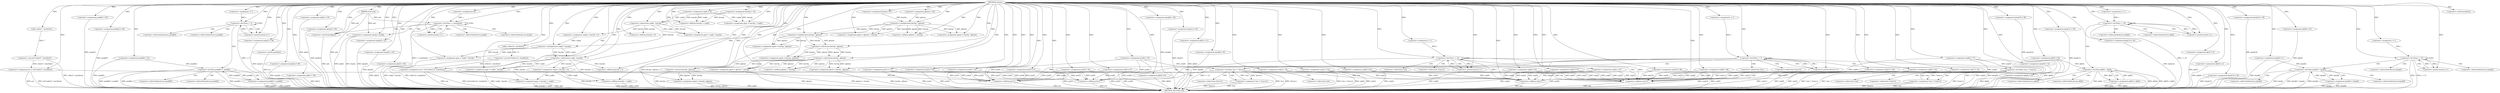 digraph nvhwzc {  
"6733061586904256361" [label = "(METHOD,nvhwzc)" ]
"6733061586904256863" [label = "(METHOD_RETURN,void)" ]
"6733061586904256362" [label = "(PARAM,char* psb)" ]
"6733061586904256369" [label = "(<operator>.assignment,lajrq[0] = 1)" ]
"6733061586904256375" [label = "(<operator>.assignment,voqhh = 22)" ]
"6733061586904256379" [label = "(<operator>.assignment,hoychjt = 34)" ]
"6733061586904256383" [label = "(<operator>.assignment,bmvhg = 65)" ]
"6733061586904256386" [label = "(<operator>.assignment,jcio = (int*)calloc(7, sizeof(int)))" ]
"6733061586904256388" [label = "(<operator>.cast,(int*)calloc(7, sizeof(int)))" ]
"6733061586904256390" [label = "(calloc,calloc(7, sizeof(int)))" ]
"6733061586904256392" [label = "(<operator>.sizeOf,sizeof(int))" ]
"6733061586904256394" [label = "(<operator>.assignment,pnakl[0] = 55)" ]
"6733061586904256399" [label = "(<operator>.assignment,pnakl[1] = 85)" ]
"6733061586904256406" [label = "(<operator>.assignment,pnakl[2] = 80)" ]
"6733061586904256411" [label = "(<operator>.assignment,qlh[0] = 92)" ]
"6733061586904256418" [label = "(<operator>.assignment,i = 1)" ]
"6733061586904256421" [label = "(<operator>.lessThan,i < 3)" ]
"6733061586904256424" [label = "(<operator>.postIncrement,i++)" ]
"6733061586904256428" [label = "(<operator>.lessThan,pnakl[0] < pnakl[i])" ]
"6733061586904256436" [label = "(<operator>.assignment,pnakl[0] = pnakl[i])" ]
"6733061586904256443" [label = "(<operator>.assignment,qygr = hoychjt + voqhh)" ]
"6733061586904256445" [label = "(<operator>.addition,hoychjt + voqhh)" ]
"6733061586904256448" [label = "(<operator>.assignment,lajrq[1] = 94)" ]
"6733061586904256454" [label = "(<operator>.assignment,jcio[0] = 35)" ]
"6733061586904256460" [label = "(<operator>.assignment,qjhoion = 20)" ]
"6733061586904256463" [label = "(<operator>.assignment,uwj = (int*)calloc(12, sizeof(int)))" ]
"6733061586904256465" [label = "(<operator>.cast,(int*)calloc(12, sizeof(int)))" ]
"6733061586904256467" [label = "(calloc,calloc(12, sizeof(int)))" ]
"6733061586904256469" [label = "(<operator>.sizeOf,sizeof(int))" ]
"6733061586904256471" [label = "(<operator>.assignment,qygr = voqhh - hoychjt)" ]
"6733061586904256473" [label = "(<operator>.subtraction,voqhh - hoychjt)" ]
"6733061586904256476" [label = "(<operator>.assignment,uwj[0] = 77)" ]
"6733061586904256482" [label = "(<operator>.assignment,lajrq[2] = 90)" ]
"6733061586904256487" [label = "(<operator>.assignment,qlh[1] = 38)" ]
"6733061586904256492" [label = "(<operator>.assignment,qlh[2] = 10)" ]
"6733061586904256497" [label = "(<operator>.assignment,uwj[1] = 22)" ]
"6733061586904256502" [label = "(<operator>.assignment,lajrq[3] = 94)" ]
"6733061586904256507" [label = "(<operator>.assignment,uwj[2] = 61)" ]
"6733061586904256512" [label = "(<operator>.assignment,jcio[1] = 17)" ]
"6733061586904256518" [label = "(<operator>.assignment,i=0)" ]
"6733061586904256521" [label = "(<operator>.lessThan,i < sizeof(psb))" ]
"6733061586904256523" [label = "(<operator>.sizeOf,sizeof(psb))" ]
"6733061586904256525" [label = "(<operator>.postIncrement,i++)" ]
"6733061586904256528" [label = "(<operator>.assignment,dcju[i] = psb[i])" ]
"6733061586904256535" [label = "(<operator>.assignment,lajrq[4] = 23)" ]
"6733061586904256540" [label = "(<operator>.assignment,lajrq[5] = 43)" ]
"6733061586904256545" [label = "(<operator>.assignment,jcio[2] = 95)" ]
"6733061586904256550" [label = "(<operator>.assignment,voqhh = hoychjt + 6)" ]
"6733061586904256552" [label = "(<operator>.addition,hoychjt + 6)" ]
"6733061586904256555" [label = "(<operator>.assignment,uwj[3] = 18)" ]
"6733061586904256560" [label = "(<operator>.assignment,qygr = voqhh * hoychjt)" ]
"6733061586904256562" [label = "(<operator>.multiplication,voqhh * hoychjt)" ]
"6733061586904256565" [label = "(<operator>.assignment,qlh[3] = 46)" ]
"6733061586904256570" [label = "(<operator>.assignment,agmb = bmvhg * qjhoion)" ]
"6733061586904256572" [label = "(<operator>.multiplication,bmvhg * qjhoion)" ]
"6733061586904256575" [label = "(<operator>.assignment,agmb = qjhoion + bmvhg)" ]
"6733061586904256577" [label = "(<operator>.addition,qjhoion + bmvhg)" ]
"6733061586904256580" [label = "(<operator>.assignment,jcio[3] = 6)" ]
"6733061586904256585" [label = "(<operator>.assignment,agmb = bmvhg * qjhoion)" ]
"6733061586904256587" [label = "(<operator>.multiplication,bmvhg * qjhoion)" ]
"6733061586904256590" [label = "(<operator>.assignment,qygr = voqhh - hoychjt)" ]
"6733061586904256592" [label = "(<operator>.subtraction,voqhh - hoychjt)" ]
"6733061586904256595" [label = "(<operator>.assignment,jcio[4] = 53)" ]
"6733061586904256600" [label = "(<operator>.assignment,qlh[4] = 8)" ]
"6733061586904256605" [label = "(<operator>.assignment,agmb = bmvhg - qjhoion)" ]
"6733061586904256607" [label = "(<operator>.subtraction,bmvhg - qjhoion)" ]
"6733061586904256610" [label = "(<operator>.assignment,agmb = bmvhg - qjhoion)" ]
"6733061586904256612" [label = "(<operator>.subtraction,bmvhg - qjhoion)" ]
"6733061586904256615" [label = "(<operator>.assignment,agmb = qjhoion + bmvhg)" ]
"6733061586904256617" [label = "(<operator>.addition,qjhoion + bmvhg)" ]
"6733061586904256620" [label = "(<operator>.assignment,uwj[4] = 81)" ]
"6733061586904256625" [label = "(<operator>.assignment,lajrq[6] = 48)" ]
"6733061586904256630" [label = "(<operator>.assignment,lajrq[7] = 45)" ]
"6733061586904256635" [label = "(<operator>.assignment,uwj[5] = 19)" ]
"6733061586904256640" [label = "(<operator>.assignment,agmb = bmvhg / qjhoion)" ]
"6733061586904256642" [label = "(<operator>.division,bmvhg / qjhoion)" ]
"6733061586904256645" [label = "(<operator>.assignment,qlh[5] = 21)" ]
"6733061586904256650" [label = "(<operator>.assignment,voqhh = hoychjt + 6)" ]
"6733061586904256652" [label = "(<operator>.addition,hoychjt + 6)" ]
"6733061586904256655" [label = "(<operator>.assignment,jcio[5] = 16)" ]
"6733061586904256660" [label = "(<operator>.assignment,lajrq[8] = 91)" ]
"6733061586904256665" [label = "(<operator>.assignment,uwj[6] = 81)" ]
"6733061586904256670" [label = "(<operator>.assignment,lajrq[9] = 32)" ]
"6733061586904256675" [label = "(<operator>.assignment,qygr = hoychjt + voqhh)" ]
"6733061586904256677" [label = "(<operator>.addition,hoychjt + voqhh)" ]
"6733061586904256680" [label = "(<operator>.assignment,qlh[6] = 45)" ]
"6733061586904256685" [label = "(<operator>.assignment,lajrq[10] = 88)" ]
"6733061586904256690" [label = "(<operator>.assignment,lajrq[11] = 69)" ]
"6733061586904256695" [label = "(<operator>.assignment,uwj[7] = 22)" ]
"6733061586904256700" [label = "(<operator>.assignment,jcio[6] = 47)" ]
"6733061586904256705" [label = "(<operator>.assignment,uwj[8] = 42)" ]
"6733061586904256710" [label = "(<operator>.assignment,lajrq[12] = 20)" ]
"6733061586904256715" [label = "(<operator>.assignment,uwj[9] = 48)" ]
"6733061586904256720" [label = "(<operator>.assignment,qlh[7] = 6)" ]
"6733061586904256725" [label = "(<operator>.assignment,qlh[8] = 2)" ]
"6733061586904256730" [label = "(<operator>.assignment,uwj[10] = 66)" ]
"6733061586904256735" [label = "(<operator>.assignment,uwj[11] = 26)" ]
"6733061586904256740" [label = "(<operator>.assignment,lajrq[13] = 46)" ]
"6733061586904256747" [label = "(<operator>.assignment,i = 1)" ]
"6733061586904256750" [label = "(<operator>.lessThan,i < 12)" ]
"6733061586904256753" [label = "(<operator>.postIncrement,i++)" ]
"6733061586904256757" [label = "(<operator>.lessThan,*uwj < *(uwj+i))" ]
"6733061586904256761" [label = "(<operator>.addition,uwj+i)" ]
"6733061586904256765" [label = "(<operator>.assignment,*uwj = *(uwj+i))" ]
"6733061586904256769" [label = "(<operator>.addition,uwj+i)" ]
"6733061586904256774" [label = "(<operator>.assignment,i = 1)" ]
"6733061586904256777" [label = "(<operator>.lessThan,i < 7)" ]
"6733061586904256780" [label = "(<operator>.postIncrement,i++)" ]
"6733061586904256784" [label = "(<operator>.lessThan,*jcio < *(jcio+i))" ]
"6733061586904256788" [label = "(<operator>.addition,jcio+i)" ]
"6733061586904256792" [label = "(<operator>.assignment,*jcio = *(jcio+i))" ]
"6733061586904256796" [label = "(<operator>.addition,jcio+i)" ]
"6733061586904256799" [label = "(<operator>.assignment,lajrq[14] = 40)" ]
"6733061586904256804" [label = "(<operator>.assignment,qlh[9] = 63)" ]
"6733061586904256811" [label = "(<operator>.assignment,i = 1)" ]
"6733061586904256814" [label = "(<operator>.lessThan,i < 10)" ]
"6733061586904256817" [label = "(<operator>.postIncrement,i++)" ]
"6733061586904256821" [label = "(<operator>.lessThan,qlh[0] < qlh[i])" ]
"6733061586904256829" [label = "(<operator>.assignment,qlh[0] = qlh[i])" ]
"6733061586904256838" [label = "(<operator>.assignment,i = 1)" ]
"6733061586904256841" [label = "(<operator>.lessThan,i < 15)" ]
"6733061586904256844" [label = "(<operator>.postIncrement,i++)" ]
"6733061586904256848" [label = "(<operator>.lessThan,lajrq[0] < lajrq[i])" ]
"6733061586904256856" [label = "(<operator>.assignment,lajrq[0] = lajrq[i])" ]
"6733061586904256429" [label = "(<operator>.indirectIndexAccess,pnakl[0])" ]
"6733061586904256432" [label = "(<operator>.indirectIndexAccess,pnakl[i])" ]
"6733061586904256437" [label = "(<operator>.indirectIndexAccess,pnakl[0])" ]
"6733061586904256440" [label = "(<operator>.indirectIndexAccess,pnakl[i])" ]
"6733061586904256529" [label = "(<operator>.indirectIndexAccess,dcju[i])" ]
"6733061586904256532" [label = "(<operator>.indirectIndexAccess,psb[i])" ]
"6733061586904256758" [label = "(<operator>.indirection,*uwj)" ]
"6733061586904256760" [label = "(<operator>.indirection,*(uwj+i))" ]
"6733061586904256766" [label = "(<operator>.indirection,*uwj)" ]
"6733061586904256768" [label = "(<operator>.indirection,*(uwj+i))" ]
"6733061586904256785" [label = "(<operator>.indirection,*jcio)" ]
"6733061586904256787" [label = "(<operator>.indirection,*(jcio+i))" ]
"6733061586904256793" [label = "(<operator>.indirection,*jcio)" ]
"6733061586904256795" [label = "(<operator>.indirection,*(jcio+i))" ]
"6733061586904256822" [label = "(<operator>.indirectIndexAccess,qlh[0])" ]
"6733061586904256825" [label = "(<operator>.indirectIndexAccess,qlh[i])" ]
"6733061586904256830" [label = "(<operator>.indirectIndexAccess,qlh[0])" ]
"6733061586904256833" [label = "(<operator>.indirectIndexAccess,qlh[i])" ]
"6733061586904256849" [label = "(<operator>.indirectIndexAccess,lajrq[0])" ]
"6733061586904256852" [label = "(<operator>.indirectIndexAccess,lajrq[i])" ]
"6733061586904256857" [label = "(<operator>.indirectIndexAccess,lajrq[0])" ]
"6733061586904256860" [label = "(<operator>.indirectIndexAccess,lajrq[i])" ]
  "6733061586904256690" -> "6733061586904256863"  [ label = "DDG: lajrq[11]"] 
  "6733061586904256521" -> "6733061586904256863"  [ label = "DDG: i < sizeof(psb)"] 
  "6733061586904256469" -> "6733061586904256863"  [ label = "DDG: int"] 
  "6733061586904256705" -> "6733061586904256863"  [ label = "DDG: uwj[8]"] 
  "6733061586904256685" -> "6733061586904256863"  [ label = "DDG: lajrq[10]"] 
  "6733061586904256856" -> "6733061586904256863"  [ label = "DDG: lajrq[i]"] 
  "6733061586904256784" -> "6733061586904256863"  [ label = "DDG: *jcio"] 
  "6733061586904256369" -> "6733061586904256863"  [ label = "DDG: lajrq[0]"] 
  "6733061586904256528" -> "6733061586904256863"  [ label = "DDG: dcju[i]"] 
  "6733061586904256670" -> "6733061586904256863"  [ label = "DDG: lajrq[9]"] 
  "6733061586904256642" -> "6733061586904256863"  [ label = "DDG: qjhoion"] 
  "6733061586904256640" -> "6733061586904256863"  [ label = "DDG: bmvhg / qjhoion"] 
  "6733061586904256600" -> "6733061586904256863"  [ label = "DDG: qlh[4]"] 
  "6733061586904256788" -> "6733061586904256863"  [ label = "DDG: jcio"] 
  "6733061586904256386" -> "6733061586904256863"  [ label = "DDG: (int*)calloc(7, sizeof(int))"] 
  "6733061586904256777" -> "6733061586904256863"  [ label = "DDG: i < 7"] 
  "6733061586904256502" -> "6733061586904256863"  [ label = "DDG: lajrq[3]"] 
  "6733061586904256463" -> "6733061586904256863"  [ label = "DDG: (int*)calloc(12, sizeof(int))"] 
  "6733061586904256814" -> "6733061586904256863"  [ label = "DDG: i < 10"] 
  "6733061586904256645" -> "6733061586904256863"  [ label = "DDG: qlh[5]"] 
  "6733061586904256757" -> "6733061586904256863"  [ label = "DDG: *uwj < *(uwj+i)"] 
  "6733061586904256804" -> "6733061586904256863"  [ label = "DDG: qlh[9]"] 
  "6733061586904256740" -> "6733061586904256863"  [ label = "DDG: lajrq[13]"] 
  "6733061586904256580" -> "6733061586904256863"  [ label = "DDG: jcio[3]"] 
  "6733061586904256856" -> "6733061586904256863"  [ label = "DDG: lajrq[0]"] 
  "6733061586904256512" -> "6733061586904256863"  [ label = "DDG: jcio[1]"] 
  "6733061586904256528" -> "6733061586904256863"  [ label = "DDG: psb[i]"] 
  "6733061586904256848" -> "6733061586904256863"  [ label = "DDG: lajrq[i]"] 
  "6733061586904256796" -> "6733061586904256863"  [ label = "DDG: jcio"] 
  "6733061586904256700" -> "6733061586904256863"  [ label = "DDG: jcio[6]"] 
  "6733061586904256590" -> "6733061586904256863"  [ label = "DDG: voqhh - hoychjt"] 
  "6733061586904256388" -> "6733061586904256863"  [ label = "DDG: calloc(7, sizeof(int))"] 
  "6733061586904256465" -> "6733061586904256863"  [ label = "DDG: calloc(12, sizeof(int))"] 
  "6733061586904256792" -> "6733061586904256863"  [ label = "DDG: *jcio"] 
  "6733061586904256399" -> "6733061586904256863"  [ label = "DDG: pnakl[1]"] 
  "6733061586904256829" -> "6733061586904256863"  [ label = "DDG: qlh[i]"] 
  "6733061586904256436" -> "6733061586904256863"  [ label = "DDG: pnakl[0]"] 
  "6733061586904256665" -> "6733061586904256863"  [ label = "DDG: uwj[6]"] 
  "6733061586904256640" -> "6733061586904256863"  [ label = "DDG: agmb"] 
  "6733061586904256821" -> "6733061586904256863"  [ label = "DDG: qlh[0]"] 
  "6733061586904256507" -> "6733061586904256863"  [ label = "DDG: uwj[2]"] 
  "6733061586904256677" -> "6733061586904256863"  [ label = "DDG: hoychjt"] 
  "6733061586904256454" -> "6733061586904256863"  [ label = "DDG: jcio[0]"] 
  "6733061586904256448" -> "6733061586904256863"  [ label = "DDG: lajrq[1]"] 
  "6733061586904256535" -> "6733061586904256863"  [ label = "DDG: lajrq[4]"] 
  "6733061586904256476" -> "6733061586904256863"  [ label = "DDG: uwj[0]"] 
  "6733061586904256750" -> "6733061586904256863"  [ label = "DDG: i < 12"] 
  "6733061586904256362" -> "6733061586904256863"  [ label = "DDG: psb"] 
  "6733061586904256411" -> "6733061586904256863"  [ label = "DDG: qlh[0]"] 
  "6733061586904256821" -> "6733061586904256863"  [ label = "DDG: qlh[0] < qlh[i]"] 
  "6733061586904256725" -> "6733061586904256863"  [ label = "DDG: qlh[8]"] 
  "6733061586904256715" -> "6733061586904256863"  [ label = "DDG: uwj[9]"] 
  "6733061586904256757" -> "6733061586904256863"  [ label = "DDG: *uwj"] 
  "6733061586904256829" -> "6733061586904256863"  [ label = "DDG: qlh[0]"] 
  "6733061586904256487" -> "6733061586904256863"  [ label = "DDG: qlh[1]"] 
  "6733061586904256784" -> "6733061586904256863"  [ label = "DDG: *jcio < *(jcio+i)"] 
  "6733061586904256635" -> "6733061586904256863"  [ label = "DDG: uwj[5]"] 
  "6733061586904256680" -> "6733061586904256863"  [ label = "DDG: qlh[6]"] 
  "6733061586904256841" -> "6733061586904256863"  [ label = "DDG: i < 15"] 
  "6733061586904256545" -> "6733061586904256863"  [ label = "DDG: jcio[2]"] 
  "6733061586904256482" -> "6733061586904256863"  [ label = "DDG: lajrq[2]"] 
  "6733061586904256642" -> "6733061586904256863"  [ label = "DDG: bmvhg"] 
  "6733061586904256565" -> "6733061586904256863"  [ label = "DDG: qlh[3]"] 
  "6733061586904256757" -> "6733061586904256863"  [ label = "DDG: *(uwj+i)"] 
  "6733061586904256799" -> "6733061586904256863"  [ label = "DDG: lajrq[14]"] 
  "6733061586904256610" -> "6733061586904256863"  [ label = "DDG: bmvhg - qjhoion"] 
  "6733061586904256720" -> "6733061586904256863"  [ label = "DDG: qlh[7]"] 
  "6733061586904256735" -> "6733061586904256863"  [ label = "DDG: uwj[11]"] 
  "6733061586904256769" -> "6733061586904256863"  [ label = "DDG: uwj"] 
  "6733061586904256675" -> "6733061586904256863"  [ label = "DDG: qygr"] 
  "6733061586904256660" -> "6733061586904256863"  [ label = "DDG: lajrq[8]"] 
  "6733061586904256436" -> "6733061586904256863"  [ label = "DDG: pnakl[i]"] 
  "6733061586904256595" -> "6733061586904256863"  [ label = "DDG: jcio[4]"] 
  "6733061586904256585" -> "6733061586904256863"  [ label = "DDG: bmvhg * qjhoion"] 
  "6733061586904256848" -> "6733061586904256863"  [ label = "DDG: lajrq[0] < lajrq[i]"] 
  "6733061586904256555" -> "6733061586904256863"  [ label = "DDG: uwj[3]"] 
  "6733061586904256463" -> "6733061586904256863"  [ label = "DDG: uwj"] 
  "6733061586904256655" -> "6733061586904256863"  [ label = "DDG: jcio[5]"] 
  "6733061586904256615" -> "6733061586904256863"  [ label = "DDG: qjhoion + bmvhg"] 
  "6733061586904256428" -> "6733061586904256863"  [ label = "DDG: pnakl[0] < pnakl[i]"] 
  "6733061586904256761" -> "6733061586904256863"  [ label = "DDG: uwj"] 
  "6733061586904256540" -> "6733061586904256863"  [ label = "DDG: lajrq[5]"] 
  "6733061586904256695" -> "6733061586904256863"  [ label = "DDG: uwj[7]"] 
  "6733061586904256428" -> "6733061586904256863"  [ label = "DDG: pnakl[i]"] 
  "6733061586904256630" -> "6733061586904256863"  [ label = "DDG: lajrq[7]"] 
  "6733061586904256620" -> "6733061586904256863"  [ label = "DDG: uwj[4]"] 
  "6733061586904256784" -> "6733061586904256863"  [ label = "DDG: *(jcio+i)"] 
  "6733061586904256421" -> "6733061586904256863"  [ label = "DDG: i < 3"] 
  "6733061586904256710" -> "6733061586904256863"  [ label = "DDG: lajrq[12]"] 
  "6733061586904256497" -> "6733061586904256863"  [ label = "DDG: uwj[1]"] 
  "6733061586904256765" -> "6733061586904256863"  [ label = "DDG: *(uwj+i)"] 
  "6733061586904256765" -> "6733061586904256863"  [ label = "DDG: *uwj"] 
  "6733061586904256386" -> "6733061586904256863"  [ label = "DDG: jcio"] 
  "6733061586904256792" -> "6733061586904256863"  [ label = "DDG: *(jcio+i)"] 
  "6733061586904256821" -> "6733061586904256863"  [ label = "DDG: qlh[i]"] 
  "6733061586904256523" -> "6733061586904256863"  [ label = "DDG: psb"] 
  "6733061586904256841" -> "6733061586904256863"  [ label = "DDG: i"] 
  "6733061586904256677" -> "6733061586904256863"  [ label = "DDG: voqhh"] 
  "6733061586904256492" -> "6733061586904256863"  [ label = "DDG: qlh[2]"] 
  "6733061586904256394" -> "6733061586904256863"  [ label = "DDG: pnakl[0]"] 
  "6733061586904256730" -> "6733061586904256863"  [ label = "DDG: uwj[10]"] 
  "6733061586904256625" -> "6733061586904256863"  [ label = "DDG: lajrq[6]"] 
  "6733061586904256560" -> "6733061586904256863"  [ label = "DDG: voqhh * hoychjt"] 
  "6733061586904256848" -> "6733061586904256863"  [ label = "DDG: lajrq[0]"] 
  "6733061586904256406" -> "6733061586904256863"  [ label = "DDG: pnakl[2]"] 
  "6733061586904256428" -> "6733061586904256863"  [ label = "DDG: pnakl[0]"] 
  "6733061586904256650" -> "6733061586904256863"  [ label = "DDG: hoychjt + 6"] 
  "6733061586904256675" -> "6733061586904256863"  [ label = "DDG: hoychjt + voqhh"] 
  "6733061586904256361" -> "6733061586904256362"  [ label = "DDG: "] 
  "6733061586904256361" -> "6733061586904256369"  [ label = "DDG: "] 
  "6733061586904256361" -> "6733061586904256375"  [ label = "DDG: "] 
  "6733061586904256361" -> "6733061586904256379"  [ label = "DDG: "] 
  "6733061586904256361" -> "6733061586904256383"  [ label = "DDG: "] 
  "6733061586904256388" -> "6733061586904256386"  [ label = "DDG: calloc(7, sizeof(int))"] 
  "6733061586904256361" -> "6733061586904256386"  [ label = "DDG: "] 
  "6733061586904256390" -> "6733061586904256388"  [ label = "DDG: 7"] 
  "6733061586904256361" -> "6733061586904256390"  [ label = "DDG: "] 
  "6733061586904256361" -> "6733061586904256392"  [ label = "DDG: "] 
  "6733061586904256361" -> "6733061586904256394"  [ label = "DDG: "] 
  "6733061586904256361" -> "6733061586904256399"  [ label = "DDG: "] 
  "6733061586904256361" -> "6733061586904256406"  [ label = "DDG: "] 
  "6733061586904256361" -> "6733061586904256411"  [ label = "DDG: "] 
  "6733061586904256361" -> "6733061586904256418"  [ label = "DDG: "] 
  "6733061586904256418" -> "6733061586904256421"  [ label = "DDG: i"] 
  "6733061586904256424" -> "6733061586904256421"  [ label = "DDG: i"] 
  "6733061586904256361" -> "6733061586904256421"  [ label = "DDG: "] 
  "6733061586904256421" -> "6733061586904256424"  [ label = "DDG: i"] 
  "6733061586904256361" -> "6733061586904256424"  [ label = "DDG: "] 
  "6733061586904256436" -> "6733061586904256428"  [ label = "DDG: pnakl[0]"] 
  "6733061586904256394" -> "6733061586904256428"  [ label = "DDG: pnakl[0]"] 
  "6733061586904256428" -> "6733061586904256436"  [ label = "DDG: pnakl[i]"] 
  "6733061586904256379" -> "6733061586904256443"  [ label = "DDG: hoychjt"] 
  "6733061586904256361" -> "6733061586904256443"  [ label = "DDG: "] 
  "6733061586904256375" -> "6733061586904256443"  [ label = "DDG: voqhh"] 
  "6733061586904256379" -> "6733061586904256445"  [ label = "DDG: hoychjt"] 
  "6733061586904256361" -> "6733061586904256445"  [ label = "DDG: "] 
  "6733061586904256375" -> "6733061586904256445"  [ label = "DDG: voqhh"] 
  "6733061586904256361" -> "6733061586904256448"  [ label = "DDG: "] 
  "6733061586904256361" -> "6733061586904256454"  [ label = "DDG: "] 
  "6733061586904256361" -> "6733061586904256460"  [ label = "DDG: "] 
  "6733061586904256465" -> "6733061586904256463"  [ label = "DDG: calloc(12, sizeof(int))"] 
  "6733061586904256361" -> "6733061586904256463"  [ label = "DDG: "] 
  "6733061586904256467" -> "6733061586904256465"  [ label = "DDG: 12"] 
  "6733061586904256361" -> "6733061586904256467"  [ label = "DDG: "] 
  "6733061586904256361" -> "6733061586904256469"  [ label = "DDG: "] 
  "6733061586904256473" -> "6733061586904256471"  [ label = "DDG: voqhh"] 
  "6733061586904256473" -> "6733061586904256471"  [ label = "DDG: hoychjt"] 
  "6733061586904256361" -> "6733061586904256471"  [ label = "DDG: "] 
  "6733061586904256361" -> "6733061586904256473"  [ label = "DDG: "] 
  "6733061586904256375" -> "6733061586904256473"  [ label = "DDG: voqhh"] 
  "6733061586904256379" -> "6733061586904256473"  [ label = "DDG: hoychjt"] 
  "6733061586904256361" -> "6733061586904256476"  [ label = "DDG: "] 
  "6733061586904256361" -> "6733061586904256482"  [ label = "DDG: "] 
  "6733061586904256361" -> "6733061586904256487"  [ label = "DDG: "] 
  "6733061586904256361" -> "6733061586904256492"  [ label = "DDG: "] 
  "6733061586904256361" -> "6733061586904256497"  [ label = "DDG: "] 
  "6733061586904256361" -> "6733061586904256502"  [ label = "DDG: "] 
  "6733061586904256361" -> "6733061586904256507"  [ label = "DDG: "] 
  "6733061586904256361" -> "6733061586904256512"  [ label = "DDG: "] 
  "6733061586904256361" -> "6733061586904256518"  [ label = "DDG: "] 
  "6733061586904256518" -> "6733061586904256521"  [ label = "DDG: i"] 
  "6733061586904256525" -> "6733061586904256521"  [ label = "DDG: i"] 
  "6733061586904256361" -> "6733061586904256521"  [ label = "DDG: "] 
  "6733061586904256362" -> "6733061586904256521"  [ label = "DDG: psb"] 
  "6733061586904256362" -> "6733061586904256523"  [ label = "DDG: psb"] 
  "6733061586904256361" -> "6733061586904256523"  [ label = "DDG: "] 
  "6733061586904256521" -> "6733061586904256525"  [ label = "DDG: i"] 
  "6733061586904256361" -> "6733061586904256525"  [ label = "DDG: "] 
  "6733061586904256362" -> "6733061586904256528"  [ label = "DDG: psb"] 
  "6733061586904256361" -> "6733061586904256528"  [ label = "DDG: "] 
  "6733061586904256361" -> "6733061586904256535"  [ label = "DDG: "] 
  "6733061586904256361" -> "6733061586904256540"  [ label = "DDG: "] 
  "6733061586904256361" -> "6733061586904256545"  [ label = "DDG: "] 
  "6733061586904256473" -> "6733061586904256550"  [ label = "DDG: hoychjt"] 
  "6733061586904256361" -> "6733061586904256550"  [ label = "DDG: "] 
  "6733061586904256473" -> "6733061586904256552"  [ label = "DDG: hoychjt"] 
  "6733061586904256361" -> "6733061586904256552"  [ label = "DDG: "] 
  "6733061586904256361" -> "6733061586904256555"  [ label = "DDG: "] 
  "6733061586904256562" -> "6733061586904256560"  [ label = "DDG: voqhh"] 
  "6733061586904256562" -> "6733061586904256560"  [ label = "DDG: hoychjt"] 
  "6733061586904256361" -> "6733061586904256560"  [ label = "DDG: "] 
  "6733061586904256550" -> "6733061586904256562"  [ label = "DDG: voqhh"] 
  "6733061586904256361" -> "6733061586904256562"  [ label = "DDG: "] 
  "6733061586904256473" -> "6733061586904256562"  [ label = "DDG: hoychjt"] 
  "6733061586904256361" -> "6733061586904256565"  [ label = "DDG: "] 
  "6733061586904256572" -> "6733061586904256570"  [ label = "DDG: bmvhg"] 
  "6733061586904256572" -> "6733061586904256570"  [ label = "DDG: qjhoion"] 
  "6733061586904256361" -> "6733061586904256570"  [ label = "DDG: "] 
  "6733061586904256383" -> "6733061586904256572"  [ label = "DDG: bmvhg"] 
  "6733061586904256361" -> "6733061586904256572"  [ label = "DDG: "] 
  "6733061586904256460" -> "6733061586904256572"  [ label = "DDG: qjhoion"] 
  "6733061586904256572" -> "6733061586904256575"  [ label = "DDG: qjhoion"] 
  "6733061586904256361" -> "6733061586904256575"  [ label = "DDG: "] 
  "6733061586904256572" -> "6733061586904256575"  [ label = "DDG: bmvhg"] 
  "6733061586904256572" -> "6733061586904256577"  [ label = "DDG: qjhoion"] 
  "6733061586904256361" -> "6733061586904256577"  [ label = "DDG: "] 
  "6733061586904256572" -> "6733061586904256577"  [ label = "DDG: bmvhg"] 
  "6733061586904256361" -> "6733061586904256580"  [ label = "DDG: "] 
  "6733061586904256587" -> "6733061586904256585"  [ label = "DDG: bmvhg"] 
  "6733061586904256587" -> "6733061586904256585"  [ label = "DDG: qjhoion"] 
  "6733061586904256361" -> "6733061586904256585"  [ label = "DDG: "] 
  "6733061586904256361" -> "6733061586904256587"  [ label = "DDG: "] 
  "6733061586904256572" -> "6733061586904256587"  [ label = "DDG: bmvhg"] 
  "6733061586904256572" -> "6733061586904256587"  [ label = "DDG: qjhoion"] 
  "6733061586904256592" -> "6733061586904256590"  [ label = "DDG: voqhh"] 
  "6733061586904256592" -> "6733061586904256590"  [ label = "DDG: hoychjt"] 
  "6733061586904256361" -> "6733061586904256590"  [ label = "DDG: "] 
  "6733061586904256562" -> "6733061586904256592"  [ label = "DDG: voqhh"] 
  "6733061586904256361" -> "6733061586904256592"  [ label = "DDG: "] 
  "6733061586904256562" -> "6733061586904256592"  [ label = "DDG: hoychjt"] 
  "6733061586904256361" -> "6733061586904256595"  [ label = "DDG: "] 
  "6733061586904256361" -> "6733061586904256600"  [ label = "DDG: "] 
  "6733061586904256607" -> "6733061586904256605"  [ label = "DDG: bmvhg"] 
  "6733061586904256607" -> "6733061586904256605"  [ label = "DDG: qjhoion"] 
  "6733061586904256361" -> "6733061586904256605"  [ label = "DDG: "] 
  "6733061586904256587" -> "6733061586904256607"  [ label = "DDG: bmvhg"] 
  "6733061586904256361" -> "6733061586904256607"  [ label = "DDG: "] 
  "6733061586904256587" -> "6733061586904256607"  [ label = "DDG: qjhoion"] 
  "6733061586904256612" -> "6733061586904256610"  [ label = "DDG: bmvhg"] 
  "6733061586904256612" -> "6733061586904256610"  [ label = "DDG: qjhoion"] 
  "6733061586904256361" -> "6733061586904256610"  [ label = "DDG: "] 
  "6733061586904256607" -> "6733061586904256612"  [ label = "DDG: bmvhg"] 
  "6733061586904256361" -> "6733061586904256612"  [ label = "DDG: "] 
  "6733061586904256607" -> "6733061586904256612"  [ label = "DDG: qjhoion"] 
  "6733061586904256612" -> "6733061586904256615"  [ label = "DDG: qjhoion"] 
  "6733061586904256361" -> "6733061586904256615"  [ label = "DDG: "] 
  "6733061586904256612" -> "6733061586904256615"  [ label = "DDG: bmvhg"] 
  "6733061586904256612" -> "6733061586904256617"  [ label = "DDG: qjhoion"] 
  "6733061586904256361" -> "6733061586904256617"  [ label = "DDG: "] 
  "6733061586904256612" -> "6733061586904256617"  [ label = "DDG: bmvhg"] 
  "6733061586904256361" -> "6733061586904256620"  [ label = "DDG: "] 
  "6733061586904256361" -> "6733061586904256625"  [ label = "DDG: "] 
  "6733061586904256361" -> "6733061586904256630"  [ label = "DDG: "] 
  "6733061586904256361" -> "6733061586904256635"  [ label = "DDG: "] 
  "6733061586904256642" -> "6733061586904256640"  [ label = "DDG: bmvhg"] 
  "6733061586904256642" -> "6733061586904256640"  [ label = "DDG: qjhoion"] 
  "6733061586904256361" -> "6733061586904256640"  [ label = "DDG: "] 
  "6733061586904256361" -> "6733061586904256642"  [ label = "DDG: "] 
  "6733061586904256612" -> "6733061586904256642"  [ label = "DDG: bmvhg"] 
  "6733061586904256612" -> "6733061586904256642"  [ label = "DDG: qjhoion"] 
  "6733061586904256361" -> "6733061586904256645"  [ label = "DDG: "] 
  "6733061586904256592" -> "6733061586904256650"  [ label = "DDG: hoychjt"] 
  "6733061586904256361" -> "6733061586904256650"  [ label = "DDG: "] 
  "6733061586904256592" -> "6733061586904256652"  [ label = "DDG: hoychjt"] 
  "6733061586904256361" -> "6733061586904256652"  [ label = "DDG: "] 
  "6733061586904256361" -> "6733061586904256655"  [ label = "DDG: "] 
  "6733061586904256361" -> "6733061586904256660"  [ label = "DDG: "] 
  "6733061586904256361" -> "6733061586904256665"  [ label = "DDG: "] 
  "6733061586904256361" -> "6733061586904256670"  [ label = "DDG: "] 
  "6733061586904256361" -> "6733061586904256675"  [ label = "DDG: "] 
  "6733061586904256592" -> "6733061586904256675"  [ label = "DDG: hoychjt"] 
  "6733061586904256650" -> "6733061586904256675"  [ label = "DDG: voqhh"] 
  "6733061586904256361" -> "6733061586904256677"  [ label = "DDG: "] 
  "6733061586904256592" -> "6733061586904256677"  [ label = "DDG: hoychjt"] 
  "6733061586904256650" -> "6733061586904256677"  [ label = "DDG: voqhh"] 
  "6733061586904256361" -> "6733061586904256680"  [ label = "DDG: "] 
  "6733061586904256361" -> "6733061586904256685"  [ label = "DDG: "] 
  "6733061586904256361" -> "6733061586904256690"  [ label = "DDG: "] 
  "6733061586904256361" -> "6733061586904256695"  [ label = "DDG: "] 
  "6733061586904256361" -> "6733061586904256700"  [ label = "DDG: "] 
  "6733061586904256361" -> "6733061586904256705"  [ label = "DDG: "] 
  "6733061586904256361" -> "6733061586904256710"  [ label = "DDG: "] 
  "6733061586904256361" -> "6733061586904256715"  [ label = "DDG: "] 
  "6733061586904256361" -> "6733061586904256720"  [ label = "DDG: "] 
  "6733061586904256361" -> "6733061586904256725"  [ label = "DDG: "] 
  "6733061586904256361" -> "6733061586904256730"  [ label = "DDG: "] 
  "6733061586904256361" -> "6733061586904256735"  [ label = "DDG: "] 
  "6733061586904256361" -> "6733061586904256740"  [ label = "DDG: "] 
  "6733061586904256361" -> "6733061586904256747"  [ label = "DDG: "] 
  "6733061586904256747" -> "6733061586904256750"  [ label = "DDG: i"] 
  "6733061586904256753" -> "6733061586904256750"  [ label = "DDG: i"] 
  "6733061586904256361" -> "6733061586904256750"  [ label = "DDG: "] 
  "6733061586904256361" -> "6733061586904256753"  [ label = "DDG: "] 
  "6733061586904256750" -> "6733061586904256753"  [ label = "DDG: i"] 
  "6733061586904256476" -> "6733061586904256757"  [ label = "DDG: uwj[0]"] 
  "6733061586904256765" -> "6733061586904256757"  [ label = "DDG: *uwj"] 
  "6733061586904256705" -> "6733061586904256761"  [ label = "DDG: uwj[8]"] 
  "6733061586904256665" -> "6733061586904256761"  [ label = "DDG: uwj[6]"] 
  "6733061586904256507" -> "6733061586904256761"  [ label = "DDG: uwj[2]"] 
  "6733061586904256476" -> "6733061586904256761"  [ label = "DDG: uwj[0]"] 
  "6733061586904256715" -> "6733061586904256761"  [ label = "DDG: uwj[9]"] 
  "6733061586904256635" -> "6733061586904256761"  [ label = "DDG: uwj[5]"] 
  "6733061586904256735" -> "6733061586904256761"  [ label = "DDG: uwj[11]"] 
  "6733061586904256555" -> "6733061586904256761"  [ label = "DDG: uwj[3]"] 
  "6733061586904256463" -> "6733061586904256761"  [ label = "DDG: uwj"] 
  "6733061586904256620" -> "6733061586904256761"  [ label = "DDG: uwj[4]"] 
  "6733061586904256497" -> "6733061586904256761"  [ label = "DDG: uwj[1]"] 
  "6733061586904256730" -> "6733061586904256761"  [ label = "DDG: uwj[10]"] 
  "6733061586904256695" -> "6733061586904256761"  [ label = "DDG: uwj[7]"] 
  "6733061586904256361" -> "6733061586904256761"  [ label = "DDG: "] 
  "6733061586904256750" -> "6733061586904256761"  [ label = "DDG: i"] 
  "6733061586904256757" -> "6733061586904256765"  [ label = "DDG: *(uwj+i)"] 
  "6733061586904256705" -> "6733061586904256769"  [ label = "DDG: uwj[8]"] 
  "6733061586904256665" -> "6733061586904256769"  [ label = "DDG: uwj[6]"] 
  "6733061586904256507" -> "6733061586904256769"  [ label = "DDG: uwj[2]"] 
  "6733061586904256476" -> "6733061586904256769"  [ label = "DDG: uwj[0]"] 
  "6733061586904256715" -> "6733061586904256769"  [ label = "DDG: uwj[9]"] 
  "6733061586904256635" -> "6733061586904256769"  [ label = "DDG: uwj[5]"] 
  "6733061586904256735" -> "6733061586904256769"  [ label = "DDG: uwj[11]"] 
  "6733061586904256555" -> "6733061586904256769"  [ label = "DDG: uwj[3]"] 
  "6733061586904256620" -> "6733061586904256769"  [ label = "DDG: uwj[4]"] 
  "6733061586904256497" -> "6733061586904256769"  [ label = "DDG: uwj[1]"] 
  "6733061586904256730" -> "6733061586904256769"  [ label = "DDG: uwj[10]"] 
  "6733061586904256695" -> "6733061586904256769"  [ label = "DDG: uwj[7]"] 
  "6733061586904256361" -> "6733061586904256769"  [ label = "DDG: "] 
  "6733061586904256463" -> "6733061586904256769"  [ label = "DDG: uwj"] 
  "6733061586904256750" -> "6733061586904256769"  [ label = "DDG: i"] 
  "6733061586904256361" -> "6733061586904256774"  [ label = "DDG: "] 
  "6733061586904256774" -> "6733061586904256777"  [ label = "DDG: i"] 
  "6733061586904256780" -> "6733061586904256777"  [ label = "DDG: i"] 
  "6733061586904256361" -> "6733061586904256777"  [ label = "DDG: "] 
  "6733061586904256361" -> "6733061586904256780"  [ label = "DDG: "] 
  "6733061586904256777" -> "6733061586904256780"  [ label = "DDG: i"] 
  "6733061586904256792" -> "6733061586904256784"  [ label = "DDG: *jcio"] 
  "6733061586904256454" -> "6733061586904256784"  [ label = "DDG: jcio[0]"] 
  "6733061586904256580" -> "6733061586904256788"  [ label = "DDG: jcio[3]"] 
  "6733061586904256700" -> "6733061586904256788"  [ label = "DDG: jcio[6]"] 
  "6733061586904256454" -> "6733061586904256788"  [ label = "DDG: jcio[0]"] 
  "6733061586904256545" -> "6733061586904256788"  [ label = "DDG: jcio[2]"] 
  "6733061586904256595" -> "6733061586904256788"  [ label = "DDG: jcio[4]"] 
  "6733061586904256655" -> "6733061586904256788"  [ label = "DDG: jcio[5]"] 
  "6733061586904256386" -> "6733061586904256788"  [ label = "DDG: jcio"] 
  "6733061586904256512" -> "6733061586904256788"  [ label = "DDG: jcio[1]"] 
  "6733061586904256361" -> "6733061586904256788"  [ label = "DDG: "] 
  "6733061586904256777" -> "6733061586904256788"  [ label = "DDG: i"] 
  "6733061586904256784" -> "6733061586904256792"  [ label = "DDG: *(jcio+i)"] 
  "6733061586904256580" -> "6733061586904256796"  [ label = "DDG: jcio[3]"] 
  "6733061586904256512" -> "6733061586904256796"  [ label = "DDG: jcio[1]"] 
  "6733061586904256700" -> "6733061586904256796"  [ label = "DDG: jcio[6]"] 
  "6733061586904256454" -> "6733061586904256796"  [ label = "DDG: jcio[0]"] 
  "6733061586904256545" -> "6733061586904256796"  [ label = "DDG: jcio[2]"] 
  "6733061586904256595" -> "6733061586904256796"  [ label = "DDG: jcio[4]"] 
  "6733061586904256655" -> "6733061586904256796"  [ label = "DDG: jcio[5]"] 
  "6733061586904256361" -> "6733061586904256796"  [ label = "DDG: "] 
  "6733061586904256777" -> "6733061586904256796"  [ label = "DDG: i"] 
  "6733061586904256361" -> "6733061586904256799"  [ label = "DDG: "] 
  "6733061586904256361" -> "6733061586904256804"  [ label = "DDG: "] 
  "6733061586904256361" -> "6733061586904256811"  [ label = "DDG: "] 
  "6733061586904256811" -> "6733061586904256814"  [ label = "DDG: i"] 
  "6733061586904256817" -> "6733061586904256814"  [ label = "DDG: i"] 
  "6733061586904256361" -> "6733061586904256814"  [ label = "DDG: "] 
  "6733061586904256814" -> "6733061586904256817"  [ label = "DDG: i"] 
  "6733061586904256361" -> "6733061586904256817"  [ label = "DDG: "] 
  "6733061586904256411" -> "6733061586904256821"  [ label = "DDG: qlh[0]"] 
  "6733061586904256829" -> "6733061586904256821"  [ label = "DDG: qlh[0]"] 
  "6733061586904256821" -> "6733061586904256829"  [ label = "DDG: qlh[i]"] 
  "6733061586904256361" -> "6733061586904256838"  [ label = "DDG: "] 
  "6733061586904256838" -> "6733061586904256841"  [ label = "DDG: i"] 
  "6733061586904256844" -> "6733061586904256841"  [ label = "DDG: i"] 
  "6733061586904256361" -> "6733061586904256841"  [ label = "DDG: "] 
  "6733061586904256841" -> "6733061586904256844"  [ label = "DDG: i"] 
  "6733061586904256361" -> "6733061586904256844"  [ label = "DDG: "] 
  "6733061586904256369" -> "6733061586904256848"  [ label = "DDG: lajrq[0]"] 
  "6733061586904256856" -> "6733061586904256848"  [ label = "DDG: lajrq[0]"] 
  "6733061586904256848" -> "6733061586904256856"  [ label = "DDG: lajrq[i]"] 
  "6733061586904256421" -> "6733061586904256421"  [ label = "CDG: "] 
  "6733061586904256421" -> "6733061586904256429"  [ label = "CDG: "] 
  "6733061586904256421" -> "6733061586904256428"  [ label = "CDG: "] 
  "6733061586904256421" -> "6733061586904256424"  [ label = "CDG: "] 
  "6733061586904256421" -> "6733061586904256432"  [ label = "CDG: "] 
  "6733061586904256428" -> "6733061586904256437"  [ label = "CDG: "] 
  "6733061586904256428" -> "6733061586904256436"  [ label = "CDG: "] 
  "6733061586904256428" -> "6733061586904256440"  [ label = "CDG: "] 
  "6733061586904256521" -> "6733061586904256525"  [ label = "CDG: "] 
  "6733061586904256521" -> "6733061586904256523"  [ label = "CDG: "] 
  "6733061586904256521" -> "6733061586904256521"  [ label = "CDG: "] 
  "6733061586904256521" -> "6733061586904256532"  [ label = "CDG: "] 
  "6733061586904256521" -> "6733061586904256529"  [ label = "CDG: "] 
  "6733061586904256521" -> "6733061586904256528"  [ label = "CDG: "] 
  "6733061586904256750" -> "6733061586904256750"  [ label = "CDG: "] 
  "6733061586904256750" -> "6733061586904256757"  [ label = "CDG: "] 
  "6733061586904256750" -> "6733061586904256758"  [ label = "CDG: "] 
  "6733061586904256750" -> "6733061586904256753"  [ label = "CDG: "] 
  "6733061586904256750" -> "6733061586904256761"  [ label = "CDG: "] 
  "6733061586904256750" -> "6733061586904256760"  [ label = "CDG: "] 
  "6733061586904256757" -> "6733061586904256765"  [ label = "CDG: "] 
  "6733061586904256757" -> "6733061586904256766"  [ label = "CDG: "] 
  "6733061586904256757" -> "6733061586904256769"  [ label = "CDG: "] 
  "6733061586904256757" -> "6733061586904256768"  [ label = "CDG: "] 
  "6733061586904256777" -> "6733061586904256780"  [ label = "CDG: "] 
  "6733061586904256777" -> "6733061586904256777"  [ label = "CDG: "] 
  "6733061586904256777" -> "6733061586904256787"  [ label = "CDG: "] 
  "6733061586904256777" -> "6733061586904256788"  [ label = "CDG: "] 
  "6733061586904256777" -> "6733061586904256785"  [ label = "CDG: "] 
  "6733061586904256777" -> "6733061586904256784"  [ label = "CDG: "] 
  "6733061586904256784" -> "6733061586904256795"  [ label = "CDG: "] 
  "6733061586904256784" -> "6733061586904256796"  [ label = "CDG: "] 
  "6733061586904256784" -> "6733061586904256793"  [ label = "CDG: "] 
  "6733061586904256784" -> "6733061586904256792"  [ label = "CDG: "] 
  "6733061586904256814" -> "6733061586904256814"  [ label = "CDG: "] 
  "6733061586904256814" -> "6733061586904256821"  [ label = "CDG: "] 
  "6733061586904256814" -> "6733061586904256822"  [ label = "CDG: "] 
  "6733061586904256814" -> "6733061586904256817"  [ label = "CDG: "] 
  "6733061586904256814" -> "6733061586904256825"  [ label = "CDG: "] 
  "6733061586904256821" -> "6733061586904256829"  [ label = "CDG: "] 
  "6733061586904256821" -> "6733061586904256830"  [ label = "CDG: "] 
  "6733061586904256821" -> "6733061586904256833"  [ label = "CDG: "] 
  "6733061586904256841" -> "6733061586904256844"  [ label = "CDG: "] 
  "6733061586904256841" -> "6733061586904256841"  [ label = "CDG: "] 
  "6733061586904256841" -> "6733061586904256852"  [ label = "CDG: "] 
  "6733061586904256841" -> "6733061586904256849"  [ label = "CDG: "] 
  "6733061586904256841" -> "6733061586904256848"  [ label = "CDG: "] 
  "6733061586904256848" -> "6733061586904256860"  [ label = "CDG: "] 
  "6733061586904256848" -> "6733061586904256857"  [ label = "CDG: "] 
  "6733061586904256848" -> "6733061586904256856"  [ label = "CDG: "] 
}
